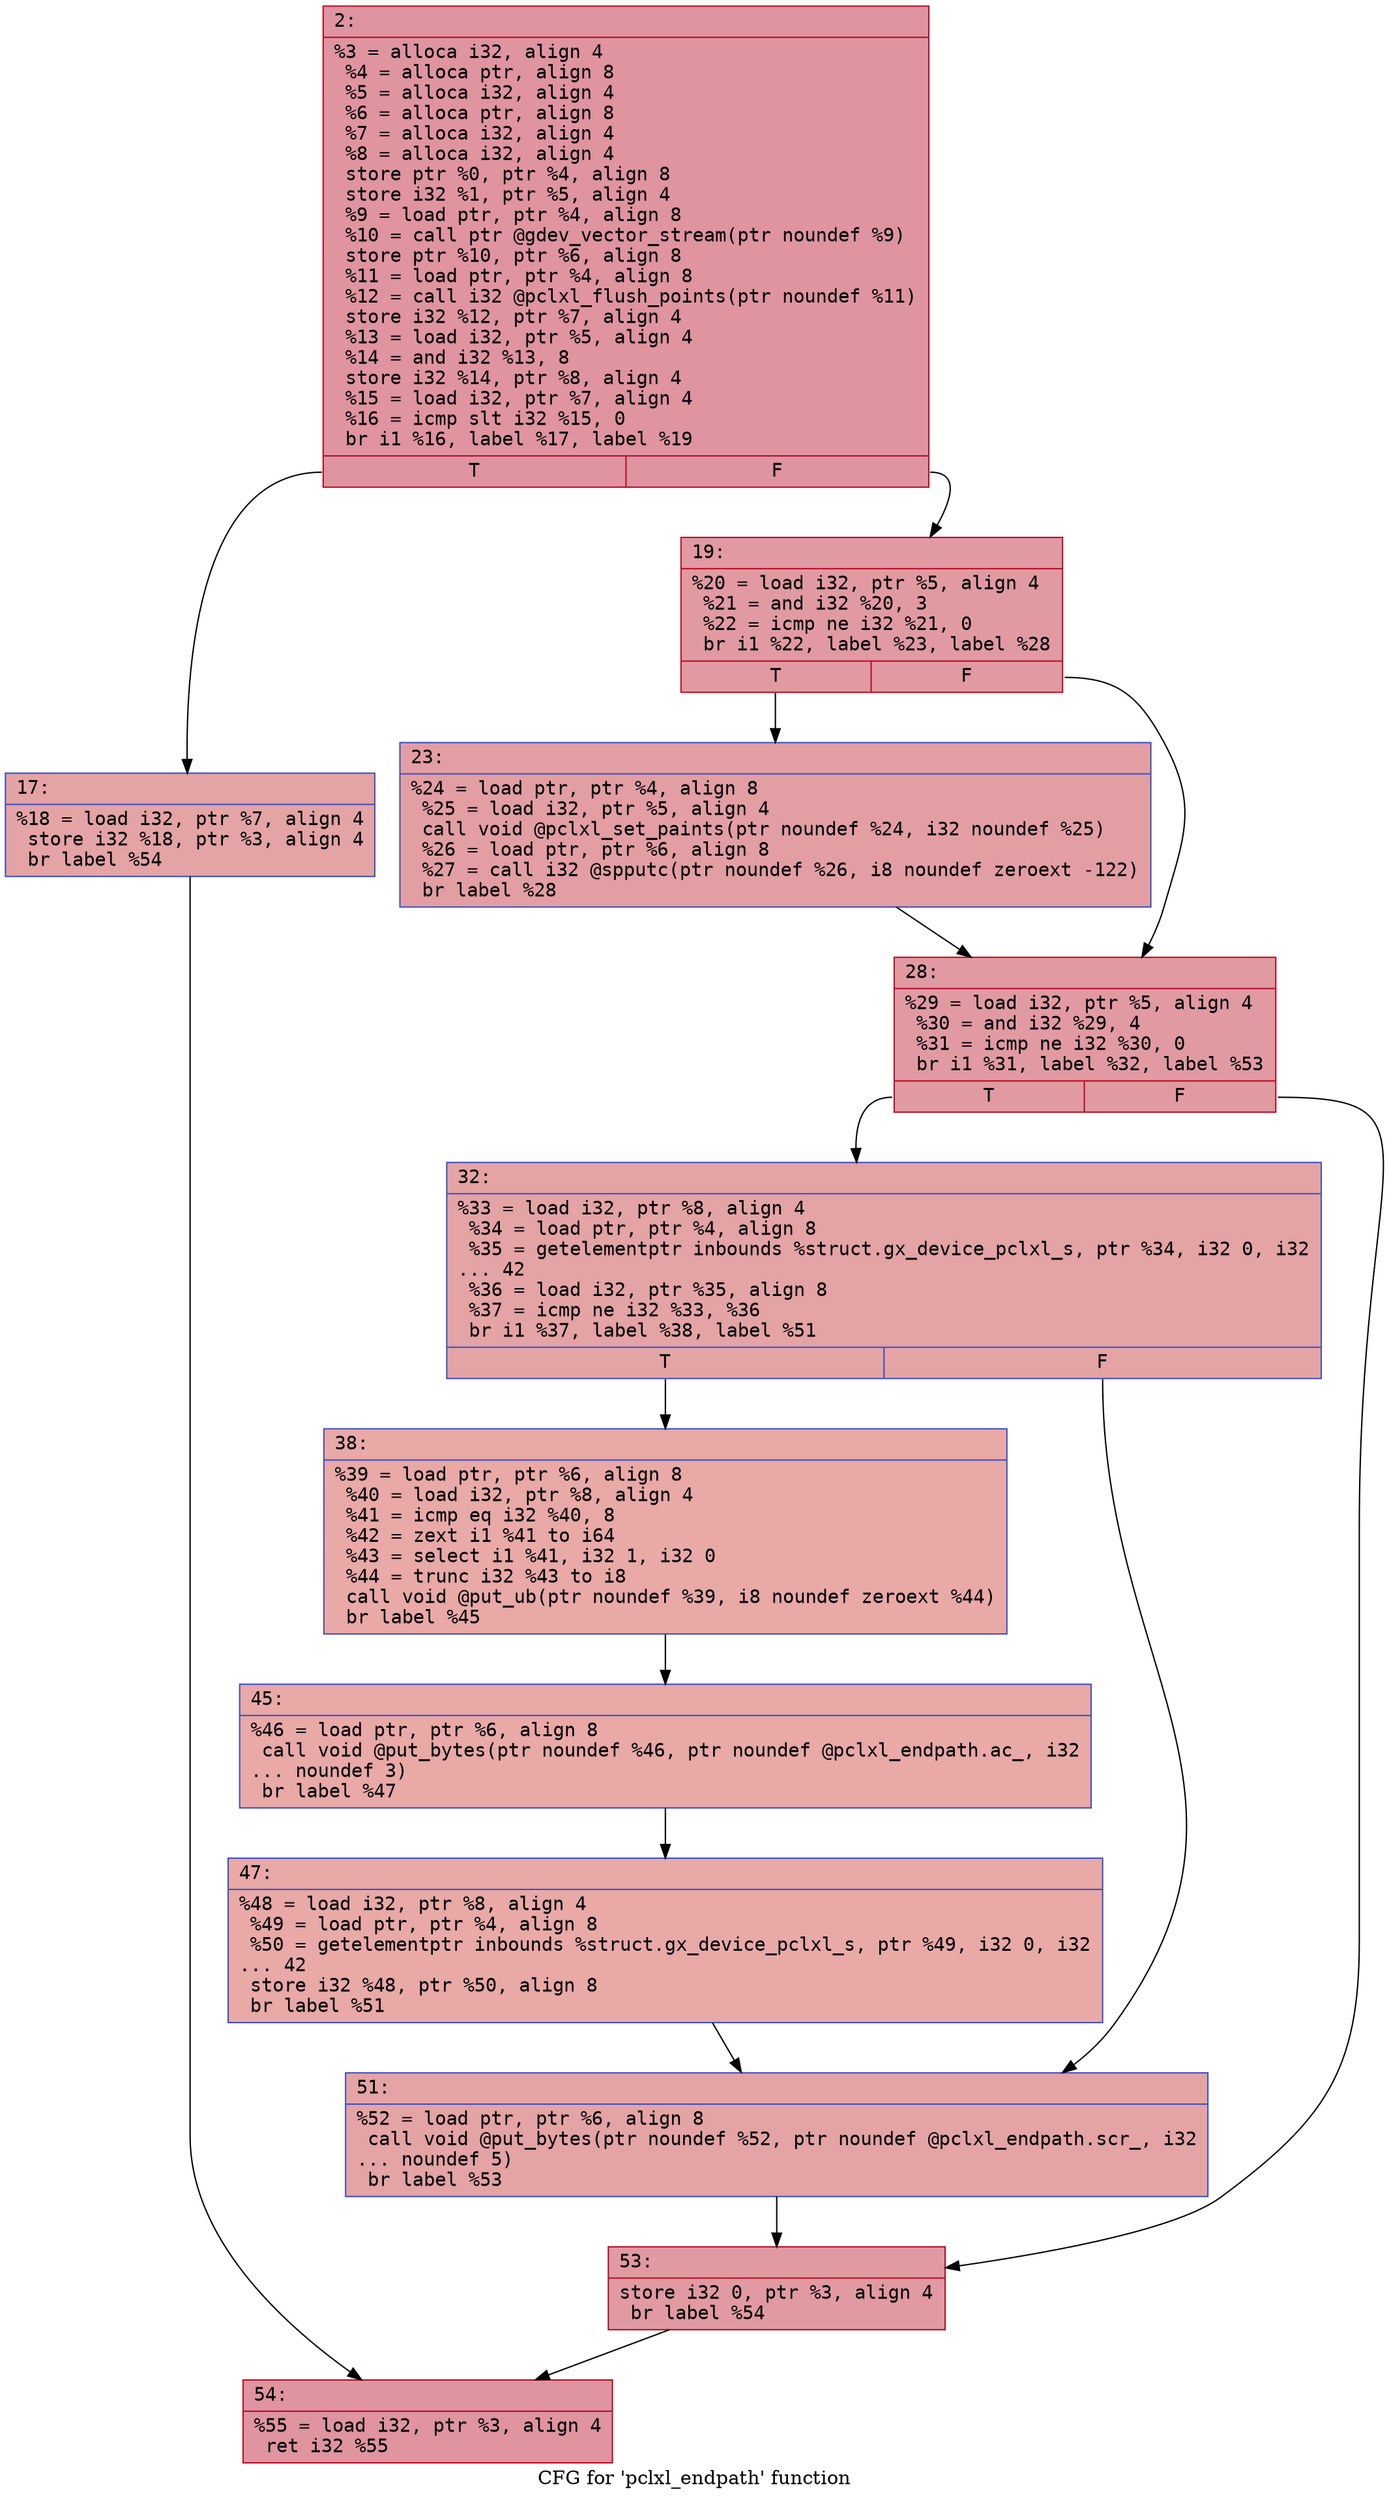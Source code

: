 digraph "CFG for 'pclxl_endpath' function" {
	label="CFG for 'pclxl_endpath' function";

	Node0x600003ba0eb0 [shape=record,color="#b70d28ff", style=filled, fillcolor="#b70d2870" fontname="Courier",label="{2:\l|  %3 = alloca i32, align 4\l  %4 = alloca ptr, align 8\l  %5 = alloca i32, align 4\l  %6 = alloca ptr, align 8\l  %7 = alloca i32, align 4\l  %8 = alloca i32, align 4\l  store ptr %0, ptr %4, align 8\l  store i32 %1, ptr %5, align 4\l  %9 = load ptr, ptr %4, align 8\l  %10 = call ptr @gdev_vector_stream(ptr noundef %9)\l  store ptr %10, ptr %6, align 8\l  %11 = load ptr, ptr %4, align 8\l  %12 = call i32 @pclxl_flush_points(ptr noundef %11)\l  store i32 %12, ptr %7, align 4\l  %13 = load i32, ptr %5, align 4\l  %14 = and i32 %13, 8\l  store i32 %14, ptr %8, align 4\l  %15 = load i32, ptr %7, align 4\l  %16 = icmp slt i32 %15, 0\l  br i1 %16, label %17, label %19\l|{<s0>T|<s1>F}}"];
	Node0x600003ba0eb0:s0 -> Node0x600003ba0f00[tooltip="2 -> 17\nProbability 37.50%" ];
	Node0x600003ba0eb0:s1 -> Node0x600003ba0f50[tooltip="2 -> 19\nProbability 62.50%" ];
	Node0x600003ba0f00 [shape=record,color="#3d50c3ff", style=filled, fillcolor="#c32e3170" fontname="Courier",label="{17:\l|  %18 = load i32, ptr %7, align 4\l  store i32 %18, ptr %3, align 4\l  br label %54\l}"];
	Node0x600003ba0f00 -> Node0x600003ba1220[tooltip="17 -> 54\nProbability 100.00%" ];
	Node0x600003ba0f50 [shape=record,color="#b70d28ff", style=filled, fillcolor="#bb1b2c70" fontname="Courier",label="{19:\l|  %20 = load i32, ptr %5, align 4\l  %21 = and i32 %20, 3\l  %22 = icmp ne i32 %21, 0\l  br i1 %22, label %23, label %28\l|{<s0>T|<s1>F}}"];
	Node0x600003ba0f50:s0 -> Node0x600003ba0fa0[tooltip="19 -> 23\nProbability 62.50%" ];
	Node0x600003ba0f50:s1 -> Node0x600003ba0ff0[tooltip="19 -> 28\nProbability 37.50%" ];
	Node0x600003ba0fa0 [shape=record,color="#3d50c3ff", style=filled, fillcolor="#be242e70" fontname="Courier",label="{23:\l|  %24 = load ptr, ptr %4, align 8\l  %25 = load i32, ptr %5, align 4\l  call void @pclxl_set_paints(ptr noundef %24, i32 noundef %25)\l  %26 = load ptr, ptr %6, align 8\l  %27 = call i32 @spputc(ptr noundef %26, i8 noundef zeroext -122)\l  br label %28\l}"];
	Node0x600003ba0fa0 -> Node0x600003ba0ff0[tooltip="23 -> 28\nProbability 100.00%" ];
	Node0x600003ba0ff0 [shape=record,color="#b70d28ff", style=filled, fillcolor="#bb1b2c70" fontname="Courier",label="{28:\l|  %29 = load i32, ptr %5, align 4\l  %30 = and i32 %29, 4\l  %31 = icmp ne i32 %30, 0\l  br i1 %31, label %32, label %53\l|{<s0>T|<s1>F}}"];
	Node0x600003ba0ff0:s0 -> Node0x600003ba1040[tooltip="28 -> 32\nProbability 50.00%" ];
	Node0x600003ba0ff0:s1 -> Node0x600003ba11d0[tooltip="28 -> 53\nProbability 50.00%" ];
	Node0x600003ba1040 [shape=record,color="#3d50c3ff", style=filled, fillcolor="#c32e3170" fontname="Courier",label="{32:\l|  %33 = load i32, ptr %8, align 4\l  %34 = load ptr, ptr %4, align 8\l  %35 = getelementptr inbounds %struct.gx_device_pclxl_s, ptr %34, i32 0, i32\l... 42\l  %36 = load i32, ptr %35, align 8\l  %37 = icmp ne i32 %33, %36\l  br i1 %37, label %38, label %51\l|{<s0>T|<s1>F}}"];
	Node0x600003ba1040:s0 -> Node0x600003ba1090[tooltip="32 -> 38\nProbability 50.00%" ];
	Node0x600003ba1040:s1 -> Node0x600003ba1180[tooltip="32 -> 51\nProbability 50.00%" ];
	Node0x600003ba1090 [shape=record,color="#3d50c3ff", style=filled, fillcolor="#ca3b3770" fontname="Courier",label="{38:\l|  %39 = load ptr, ptr %6, align 8\l  %40 = load i32, ptr %8, align 4\l  %41 = icmp eq i32 %40, 8\l  %42 = zext i1 %41 to i64\l  %43 = select i1 %41, i32 1, i32 0\l  %44 = trunc i32 %43 to i8\l  call void @put_ub(ptr noundef %39, i8 noundef zeroext %44)\l  br label %45\l}"];
	Node0x600003ba1090 -> Node0x600003ba10e0[tooltip="38 -> 45\nProbability 100.00%" ];
	Node0x600003ba10e0 [shape=record,color="#3d50c3ff", style=filled, fillcolor="#ca3b3770" fontname="Courier",label="{45:\l|  %46 = load ptr, ptr %6, align 8\l  call void @put_bytes(ptr noundef %46, ptr noundef @pclxl_endpath.ac_, i32\l... noundef 3)\l  br label %47\l}"];
	Node0x600003ba10e0 -> Node0x600003ba1130[tooltip="45 -> 47\nProbability 100.00%" ];
	Node0x600003ba1130 [shape=record,color="#3d50c3ff", style=filled, fillcolor="#ca3b3770" fontname="Courier",label="{47:\l|  %48 = load i32, ptr %8, align 4\l  %49 = load ptr, ptr %4, align 8\l  %50 = getelementptr inbounds %struct.gx_device_pclxl_s, ptr %49, i32 0, i32\l... 42\l  store i32 %48, ptr %50, align 8\l  br label %51\l}"];
	Node0x600003ba1130 -> Node0x600003ba1180[tooltip="47 -> 51\nProbability 100.00%" ];
	Node0x600003ba1180 [shape=record,color="#3d50c3ff", style=filled, fillcolor="#c32e3170" fontname="Courier",label="{51:\l|  %52 = load ptr, ptr %6, align 8\l  call void @put_bytes(ptr noundef %52, ptr noundef @pclxl_endpath.scr_, i32\l... noundef 5)\l  br label %53\l}"];
	Node0x600003ba1180 -> Node0x600003ba11d0[tooltip="51 -> 53\nProbability 100.00%" ];
	Node0x600003ba11d0 [shape=record,color="#b70d28ff", style=filled, fillcolor="#bb1b2c70" fontname="Courier",label="{53:\l|  store i32 0, ptr %3, align 4\l  br label %54\l}"];
	Node0x600003ba11d0 -> Node0x600003ba1220[tooltip="53 -> 54\nProbability 100.00%" ];
	Node0x600003ba1220 [shape=record,color="#b70d28ff", style=filled, fillcolor="#b70d2870" fontname="Courier",label="{54:\l|  %55 = load i32, ptr %3, align 4\l  ret i32 %55\l}"];
}
